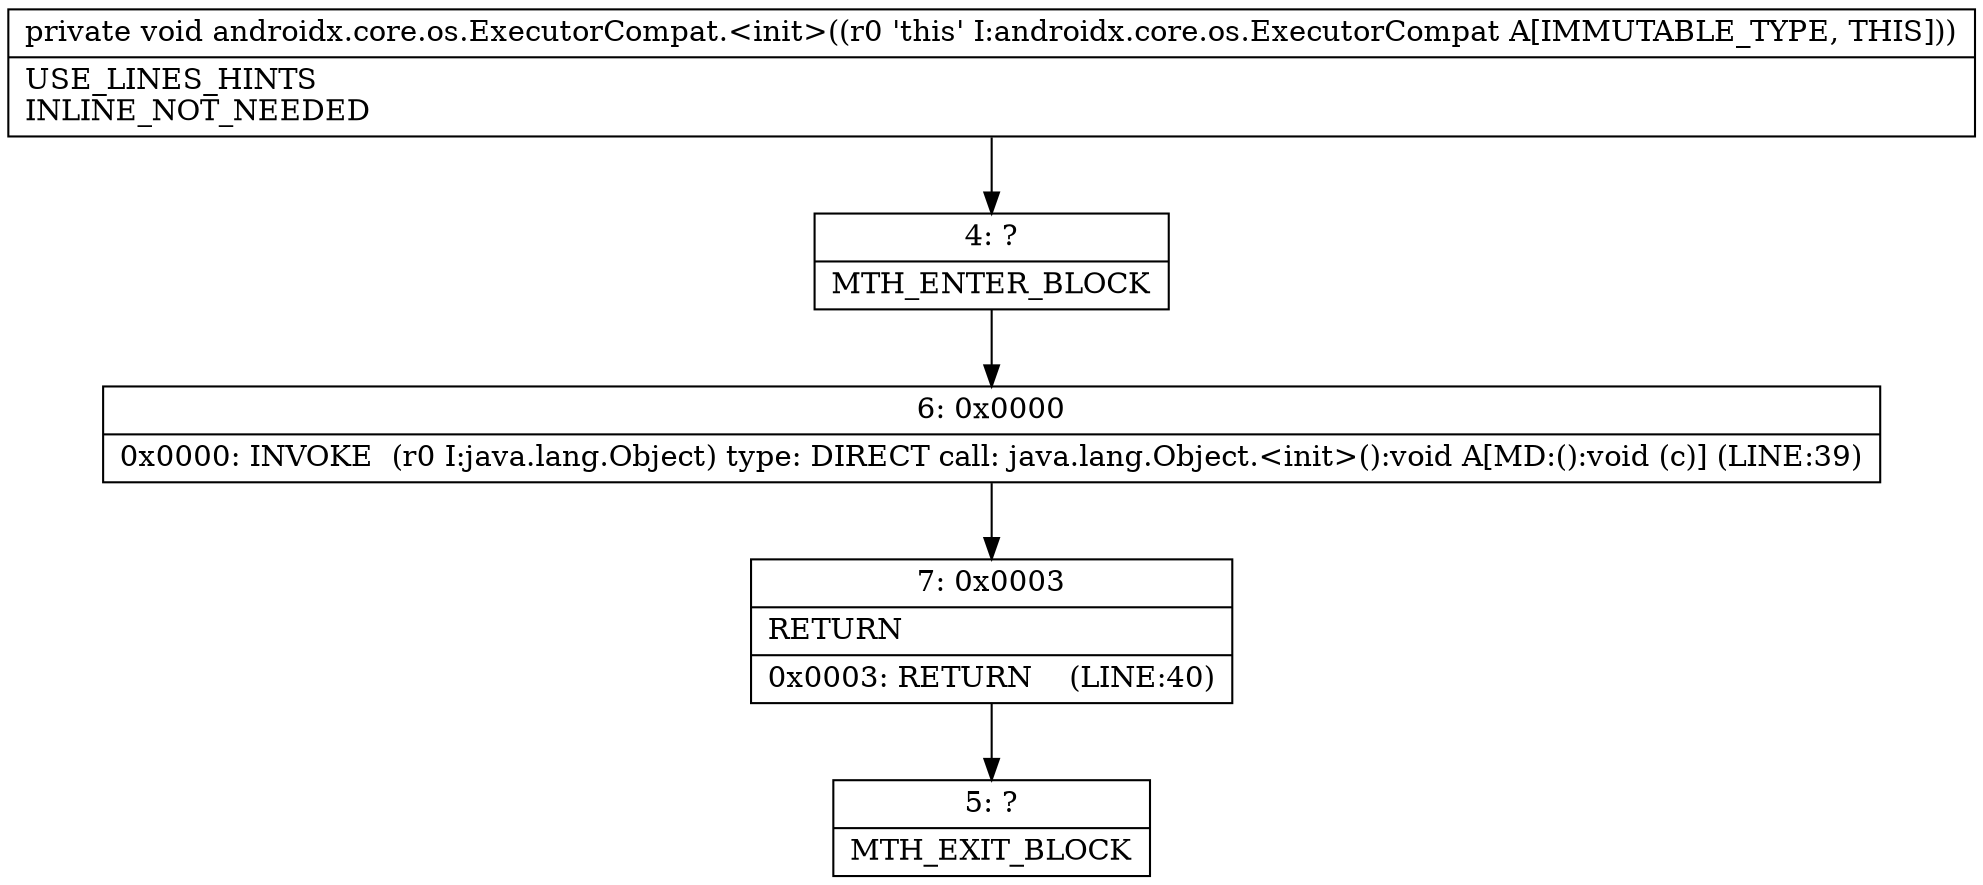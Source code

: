 digraph "CFG forandroidx.core.os.ExecutorCompat.\<init\>()V" {
Node_4 [shape=record,label="{4\:\ ?|MTH_ENTER_BLOCK\l}"];
Node_6 [shape=record,label="{6\:\ 0x0000|0x0000: INVOKE  (r0 I:java.lang.Object) type: DIRECT call: java.lang.Object.\<init\>():void A[MD:():void (c)] (LINE:39)\l}"];
Node_7 [shape=record,label="{7\:\ 0x0003|RETURN\l|0x0003: RETURN    (LINE:40)\l}"];
Node_5 [shape=record,label="{5\:\ ?|MTH_EXIT_BLOCK\l}"];
MethodNode[shape=record,label="{private void androidx.core.os.ExecutorCompat.\<init\>((r0 'this' I:androidx.core.os.ExecutorCompat A[IMMUTABLE_TYPE, THIS]))  | USE_LINES_HINTS\lINLINE_NOT_NEEDED\l}"];
MethodNode -> Node_4;Node_4 -> Node_6;
Node_6 -> Node_7;
Node_7 -> Node_5;
}

